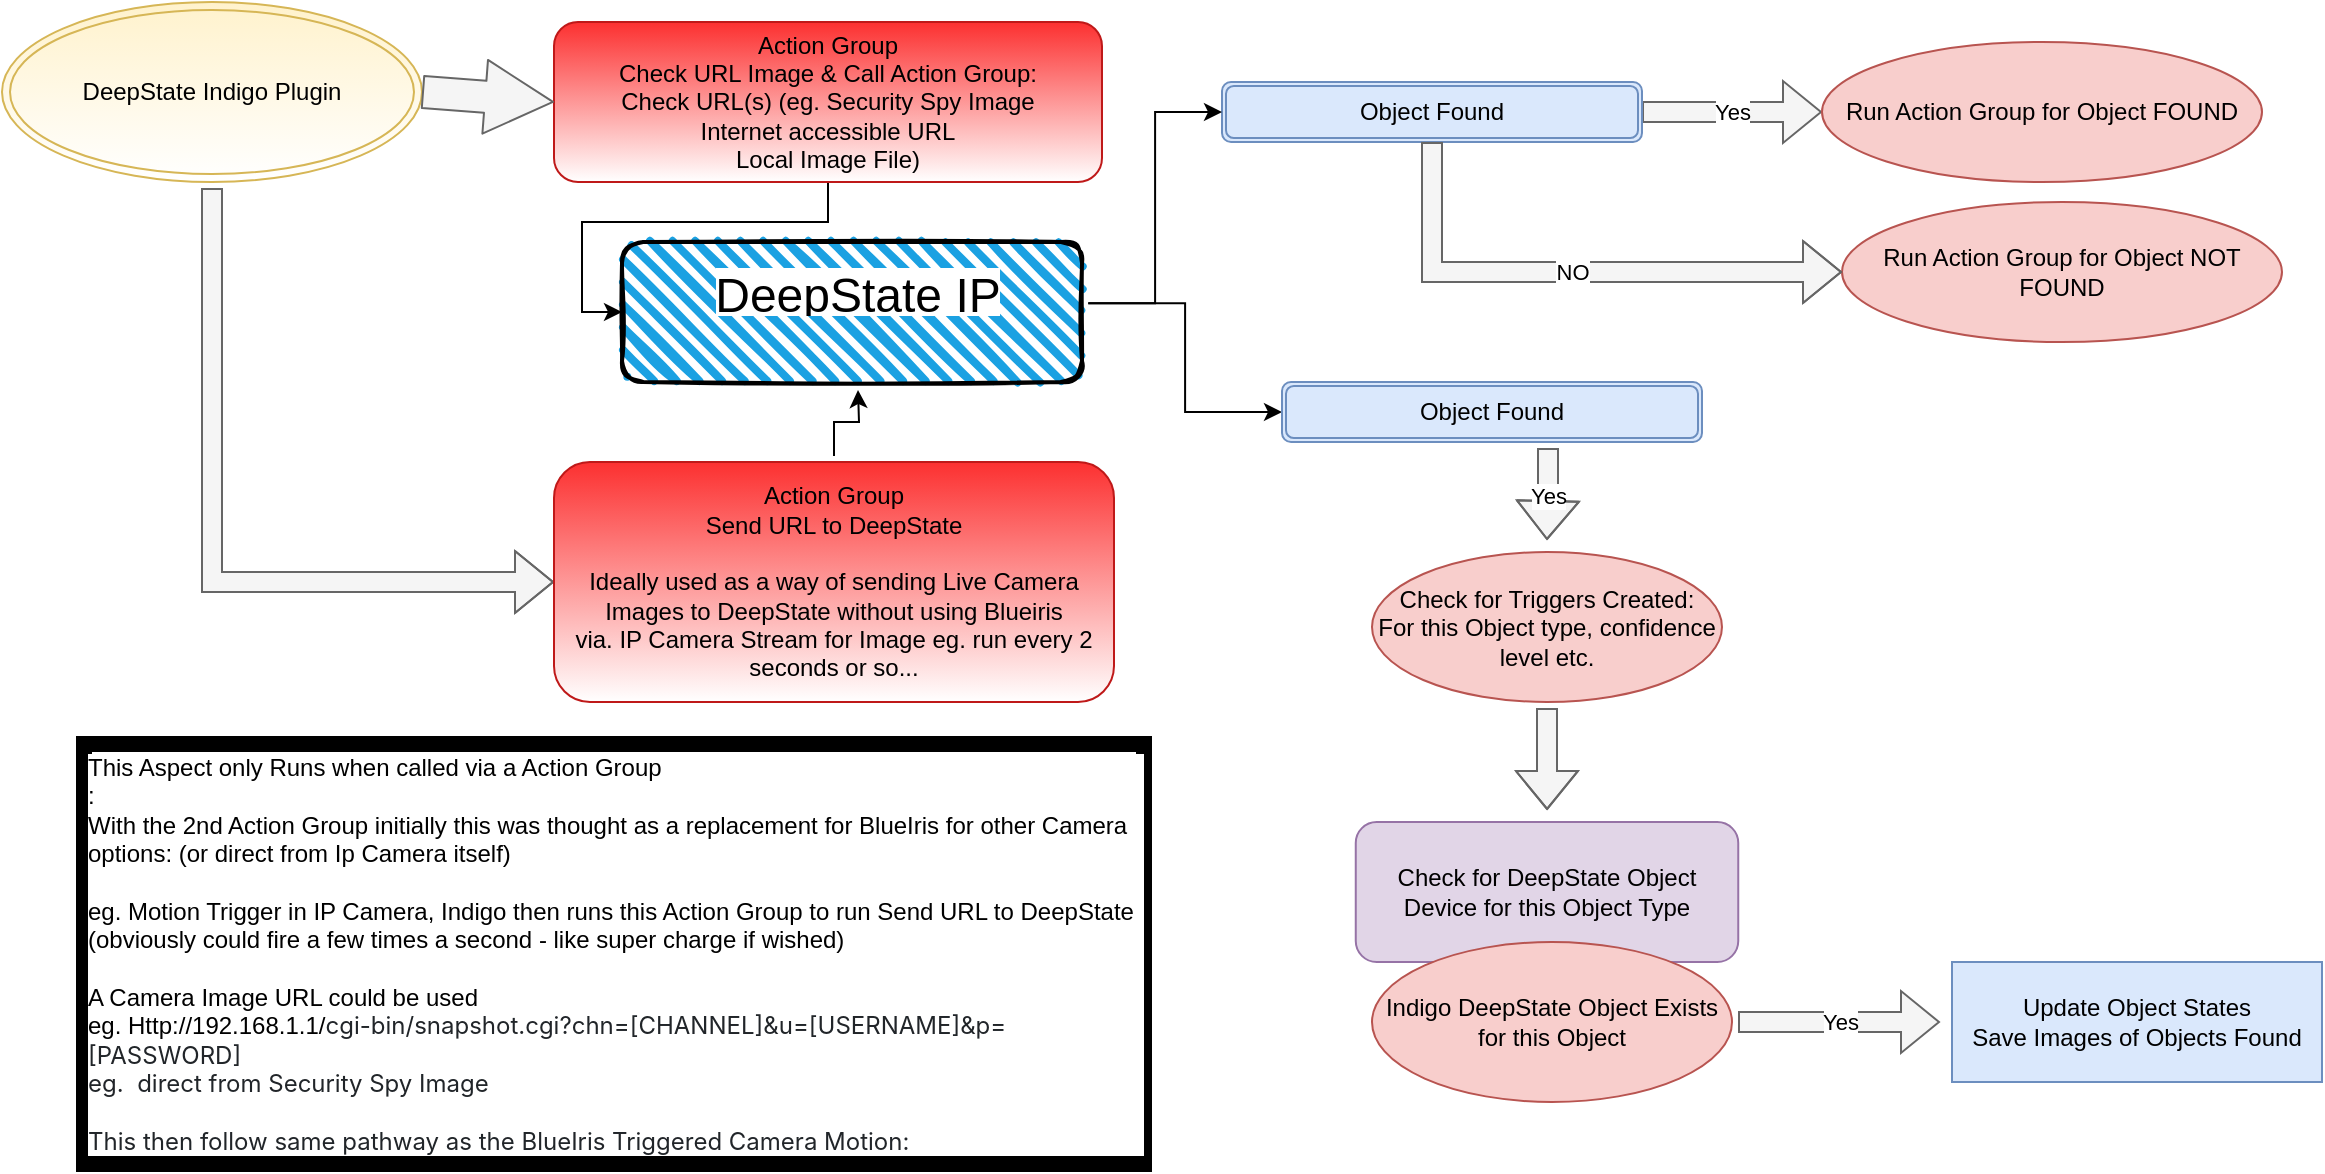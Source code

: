 <mxfile version="13.6.10" type="device"><diagram id="C5RBs43oDa-KdzZeNtuy" name="Page-1"><mxGraphModel dx="2113" dy="997" grid="1" gridSize="10" guides="1" tooltips="1" connect="1" arrows="1" fold="1" page="1" pageScale="1" pageWidth="827" pageHeight="1169" math="0" shadow="0"><root><mxCell id="WIyWlLk6GJQsqaUBKTNV-0"/><mxCell id="WIyWlLk6GJQsqaUBKTNV-1" parent="WIyWlLk6GJQsqaUBKTNV-0"/><mxCell id="cIL9_zLYRott8ndOVLfi-53" value="Yes" style="edgeStyle=orthogonalEdgeStyle;shape=flexArrow;rounded=0;orthogonalLoop=1;jettySize=auto;html=1;fillColor=#f5f5f5;strokeColor=#666666;" parent="WIyWlLk6GJQsqaUBKTNV-1" source="cIL9_zLYRott8ndOVLfi-21" target="cIL9_zLYRott8ndOVLfi-28" edge="1"><mxGeometry relative="1" as="geometry"/></mxCell><mxCell id="cIL9_zLYRott8ndOVLfi-21" value="Object Found" style="shape=ext;double=1;rounded=1;whiteSpace=wrap;html=1;fillColor=#dae8fc;strokeColor=#6c8ebf;" parent="WIyWlLk6GJQsqaUBKTNV-1" vertex="1"><mxGeometry x="150" y="100" width="210" height="30" as="geometry"/></mxCell><mxCell id="cIL9_zLYRott8ndOVLfi-28" value="Run Action Group for Object FOUND" style="ellipse;whiteSpace=wrap;html=1;align=center;newEdgeStyle={&quot;edgeStyle&quot;:&quot;entityRelationEdgeStyle&quot;,&quot;startArrow&quot;:&quot;none&quot;,&quot;endArrow&quot;:&quot;none&quot;,&quot;segment&quot;:10,&quot;curved&quot;:1};treeFolding=1;treeMoving=1;fillColor=#f8cecc;strokeColor=#b85450;" parent="WIyWlLk6GJQsqaUBKTNV-1" vertex="1"><mxGeometry x="450" y="80" width="220" height="70" as="geometry"/></mxCell><mxCell id="cIL9_zLYRott8ndOVLfi-63" value="" style="rounded=1;whiteSpace=wrap;html=1;strokeWidth=2;fillWeight=4;hachureGap=8;hachureAngle=45;fillColor=#1ba1e2;sketch=1;labelBackgroundColor=#ffffff;" parent="WIyWlLk6GJQsqaUBKTNV-1" vertex="1"><mxGeometry x="-150" y="180" width="230" height="70" as="geometry"/></mxCell><mxCell id="0vaVTM_CJKAW1XFNGbeJ-5" style="edgeStyle=orthogonalEdgeStyle;rounded=0;orthogonalLoop=1;jettySize=auto;html=1;exitX=1;exitY=0.75;exitDx=0;exitDy=0;entryX=0;entryY=0.5;entryDx=0;entryDy=0;" edge="1" parent="WIyWlLk6GJQsqaUBKTNV-1" source="cIL9_zLYRott8ndOVLfi-64" target="cIL9_zLYRott8ndOVLfi-21"><mxGeometry relative="1" as="geometry"/></mxCell><mxCell id="0vaVTM_CJKAW1XFNGbeJ-20" style="edgeStyle=orthogonalEdgeStyle;rounded=0;sketch=0;orthogonalLoop=1;jettySize=auto;html=1;exitX=1;exitY=0.75;exitDx=0;exitDy=0;entryX=0;entryY=0.5;entryDx=0;entryDy=0;shadow=0;sourcePerimeterSpacing=3;targetPerimeterSpacing=6;" edge="1" parent="WIyWlLk6GJQsqaUBKTNV-1" source="cIL9_zLYRott8ndOVLfi-64" target="0vaVTM_CJKAW1XFNGbeJ-19"><mxGeometry relative="1" as="geometry"/></mxCell><UserObject label="&lt;span style=&quot;font-size: 24px&quot;&gt;DeepState IP&lt;/span&gt;" placeholders="1" name="Variable" id="cIL9_zLYRott8ndOVLfi-64"><mxCell style="text;html=1;align=center;verticalAlign=middle;whiteSpace=wrap;overflow=hidden;labelBackgroundColor=#ffffff;" parent="WIyWlLk6GJQsqaUBKTNV-1" vertex="1"><mxGeometry x="-146.88" y="190" width="230.01" height="27.5" as="geometry"/></mxCell></UserObject><mxCell id="cIL9_zLYRott8ndOVLfi-72" value="This Aspect only Runs when called via a Action Group&lt;br&gt;:&lt;br&gt;With the 2nd Action Group initially this was thought as a replacement for BlueIris for other Camera options: (or direct from Ip Camera itself)&lt;br&gt;&lt;br&gt;eg. Motion Trigger in IP Camera, Indigo then runs this Action Group to run Send URL to DeepState&lt;br&gt;(obviously could fire a few times a second - like super charge if wished)&lt;br&gt;&lt;br&gt;A Camera Image URL could be used&lt;br&gt;&lt;font style=&quot;font-size: 12px&quot;&gt;eg. Http://192.168.1.1/&lt;font color=&quot;#212529&quot; face=&quot;-apple-system, BlinkMacSystemFont, Segoe UI, Roboto, Helvetica Neue, Arial, Noto Sans, sans-serif, Apple Color Emoji, Segoe UI Emoji, Segoe UI Symbol, Noto Color Emoji&quot;&gt;cgi-bin/snapshot.cgi?chn=[CHANNEL]&amp;amp;u=[USERNAME]&amp;amp;p=[PASSWORD]&lt;br&gt;eg.&amp;nbsp; direct from Security Spy Image&amp;nbsp;&lt;br&gt;&lt;br&gt;This then follow same pathway as the BlueIris Triggered Camera Motion:&lt;br&gt;&lt;/font&gt;&lt;/font&gt;" style="rounded=0;whiteSpace=wrap;html=1;labelBackgroundColor=#ffffff;strokeWidth=8;align=left;" parent="WIyWlLk6GJQsqaUBKTNV-1" vertex="1"><mxGeometry x="-419" y="431" width="530" height="210" as="geometry"/></mxCell><mxCell id="0vaVTM_CJKAW1XFNGbeJ-17" style="edgeStyle=orthogonalEdgeStyle;rounded=0;orthogonalLoop=1;jettySize=auto;html=1;entryX=0;entryY=0.5;entryDx=0;entryDy=0;targetPerimeterSpacing=6;sourcePerimeterSpacing=3;sketch=0;shadow=0;shape=flexArrow;fillColor=#f5f5f5;strokeColor=#666666;" edge="1" parent="WIyWlLk6GJQsqaUBKTNV-1" source="0vaVTM_CJKAW1XFNGbeJ-1" target="0vaVTM_CJKAW1XFNGbeJ-16"><mxGeometry relative="1" as="geometry"><Array as="points"><mxPoint x="-355" y="350"/></Array></mxGeometry></mxCell><mxCell id="0vaVTM_CJKAW1XFNGbeJ-1" value="DeepState Indigo Plugin" style="ellipse;shape=doubleEllipse;whiteSpace=wrap;html=1;fillColor=#fff2cc;strokeColor=#d6b656;gradientColor=#ffffff;" vertex="1" parent="WIyWlLk6GJQsqaUBKTNV-1"><mxGeometry x="-460" y="60" width="210" height="90" as="geometry"/></mxCell><mxCell id="0vaVTM_CJKAW1XFNGbeJ-3" style="edgeStyle=orthogonalEdgeStyle;rounded=0;orthogonalLoop=1;jettySize=auto;html=1;exitX=0.5;exitY=1;exitDx=0;exitDy=0;entryX=0;entryY=0.5;entryDx=0;entryDy=0;" edge="1" parent="WIyWlLk6GJQsqaUBKTNV-1" source="0vaVTM_CJKAW1XFNGbeJ-2" target="cIL9_zLYRott8ndOVLfi-63"><mxGeometry relative="1" as="geometry"/></mxCell><mxCell id="0vaVTM_CJKAW1XFNGbeJ-2" value="Action Group&lt;br&gt;Check URL Image &amp;amp; Call Action Group:&lt;br&gt;Check URL(s) (eg. Security Spy Image&lt;br&gt;Internet accessible URL&lt;br&gt;Local Image File)" style="rounded=1;whiteSpace=wrap;html=1;strokeColor=#BF1919;fillColor=#FC3030;gradientColor=#ffffff;" vertex="1" parent="WIyWlLk6GJQsqaUBKTNV-1"><mxGeometry x="-184" y="70" width="274" height="80" as="geometry"/></mxCell><mxCell id="0vaVTM_CJKAW1XFNGbeJ-7" value="Run Action Group for Object NOT FOUND" style="ellipse;whiteSpace=wrap;html=1;align=center;newEdgeStyle={&quot;edgeStyle&quot;:&quot;entityRelationEdgeStyle&quot;,&quot;startArrow&quot;:&quot;none&quot;,&quot;endArrow&quot;:&quot;none&quot;,&quot;segment&quot;:10,&quot;curved&quot;:1};treeFolding=1;treeMoving=1;fillColor=#f8cecc;strokeColor=#b85450;" vertex="1" parent="WIyWlLk6GJQsqaUBKTNV-1"><mxGeometry x="460" y="160" width="220" height="70" as="geometry"/></mxCell><mxCell id="0vaVTM_CJKAW1XFNGbeJ-12" value="NO" style="edgeStyle=orthogonalEdgeStyle;shape=flexArrow;rounded=0;orthogonalLoop=1;jettySize=auto;html=1;fillColor=#f5f5f5;strokeColor=#666666;exitX=0.5;exitY=1;exitDx=0;exitDy=0;entryX=0;entryY=0.5;entryDx=0;entryDy=0;" edge="1" parent="WIyWlLk6GJQsqaUBKTNV-1" source="cIL9_zLYRott8ndOVLfi-21" target="0vaVTM_CJKAW1XFNGbeJ-7"><mxGeometry relative="1" as="geometry"><mxPoint x="320" y="190" as="sourcePoint"/><mxPoint x="410" y="190" as="targetPoint"/></mxGeometry></mxCell><mxCell id="0vaVTM_CJKAW1XFNGbeJ-13" value="" style="shape=flexArrow;endArrow=classic;html=1;width=16;endSize=11;exitX=1;exitY=0.5;exitDx=0;exitDy=0;entryX=0;entryY=0.5;entryDx=0;entryDy=0;fillColor=#f5f5f5;strokeColor=#666666;" edge="1" parent="WIyWlLk6GJQsqaUBKTNV-1" source="0vaVTM_CJKAW1XFNGbeJ-1" target="0vaVTM_CJKAW1XFNGbeJ-2"><mxGeometry width="50" height="50" relative="1" as="geometry"><mxPoint x="-260" y="100" as="sourcePoint"/><mxPoint x="-210" y="50" as="targetPoint"/><Array as="points"/></mxGeometry></mxCell><mxCell id="0vaVTM_CJKAW1XFNGbeJ-18" value="" style="edgeStyle=orthogonalEdgeStyle;rounded=0;sketch=0;orthogonalLoop=1;jettySize=auto;html=1;shadow=0;sourcePerimeterSpacing=3;targetPerimeterSpacing=6;" edge="1" parent="WIyWlLk6GJQsqaUBKTNV-1" source="0vaVTM_CJKAW1XFNGbeJ-16"><mxGeometry relative="1" as="geometry"><mxPoint x="-32" y="254" as="targetPoint"/></mxGeometry></mxCell><mxCell id="0vaVTM_CJKAW1XFNGbeJ-16" value="Action Group&lt;br&gt;Send URL to DeepState&lt;br&gt;&lt;br&gt;Ideally used as a way of sending Live Camera Images to DeepState without using Blueiris&lt;br&gt;via. IP Camera Stream for Image eg. run every 2 seconds or so..." style="rounded=1;whiteSpace=wrap;html=1;strokeColor=#BF1919;fillColor=#FC3030;gradientColor=#ffffff;" vertex="1" parent="WIyWlLk6GJQsqaUBKTNV-1"><mxGeometry x="-184" y="290" width="280" height="120" as="geometry"/></mxCell><mxCell id="0vaVTM_CJKAW1XFNGbeJ-25" value="Yes" style="edgeStyle=orthogonalEdgeStyle;rounded=0;sketch=0;orthogonalLoop=1;jettySize=auto;html=1;shadow=0;sourcePerimeterSpacing=3;targetPerimeterSpacing=6;shape=flexArrow;fillColor=#f5f5f5;strokeColor=#666666;" edge="1" parent="WIyWlLk6GJQsqaUBKTNV-1" source="0vaVTM_CJKAW1XFNGbeJ-19" target="0vaVTM_CJKAW1XFNGbeJ-24"><mxGeometry relative="1" as="geometry"><Array as="points"><mxPoint x="313" y="308"/></Array></mxGeometry></mxCell><mxCell id="0vaVTM_CJKAW1XFNGbeJ-19" value="Object Found" style="shape=ext;double=1;rounded=1;whiteSpace=wrap;html=1;fillColor=#dae8fc;strokeColor=#6c8ebf;" vertex="1" parent="WIyWlLk6GJQsqaUBKTNV-1"><mxGeometry x="180" y="250" width="210" height="30" as="geometry"/></mxCell><mxCell id="0vaVTM_CJKAW1XFNGbeJ-27" value="" style="edgeStyle=orthogonalEdgeStyle;shape=flexArrow;rounded=0;sketch=0;orthogonalLoop=1;jettySize=auto;html=1;shadow=0;sourcePerimeterSpacing=3;targetPerimeterSpacing=6;fillColor=#f5f5f5;strokeColor=#666666;" edge="1" parent="WIyWlLk6GJQsqaUBKTNV-1" source="0vaVTM_CJKAW1XFNGbeJ-24" target="0vaVTM_CJKAW1XFNGbeJ-26"><mxGeometry relative="1" as="geometry"/></mxCell><mxCell id="0vaVTM_CJKAW1XFNGbeJ-24" value="Check for Triggers Created:&lt;br&gt;For this Object type, confidence level etc." style="ellipse;whiteSpace=wrap;html=1;rounded=1;strokeColor=#b85450;fillColor=#f8cecc;" vertex="1" parent="WIyWlLk6GJQsqaUBKTNV-1"><mxGeometry x="225" y="335" width="175" height="75" as="geometry"/></mxCell><mxCell id="0vaVTM_CJKAW1XFNGbeJ-26" value="Check for DeepState Object Device for this Object Type" style="whiteSpace=wrap;html=1;rounded=1;strokeColor=#9673a6;fillColor=#e1d5e7;" vertex="1" parent="WIyWlLk6GJQsqaUBKTNV-1"><mxGeometry x="216.88" y="470" width="191.25" height="70" as="geometry"/></mxCell><mxCell id="0vaVTM_CJKAW1XFNGbeJ-31" value="Yes" style="edgeStyle=orthogonalEdgeStyle;shape=flexArrow;rounded=0;sketch=0;orthogonalLoop=1;jettySize=auto;html=1;shadow=0;sourcePerimeterSpacing=3;targetPerimeterSpacing=6;fillColor=#f5f5f5;strokeColor=#666666;" edge="1" parent="WIyWlLk6GJQsqaUBKTNV-1" source="0vaVTM_CJKAW1XFNGbeJ-29" target="0vaVTM_CJKAW1XFNGbeJ-30"><mxGeometry relative="1" as="geometry"/></mxCell><mxCell id="0vaVTM_CJKAW1XFNGbeJ-29" value="Indigo DeepState Object Exists for this Object" style="ellipse;whiteSpace=wrap;html=1;fillColor=#f8cecc;strokeColor=#b85450;" vertex="1" parent="WIyWlLk6GJQsqaUBKTNV-1"><mxGeometry x="225" y="530" width="180" height="80" as="geometry"/></mxCell><mxCell id="0vaVTM_CJKAW1XFNGbeJ-30" value="Update Object States&lt;br&gt;Save Images of Objects Found" style="whiteSpace=wrap;html=1;strokeColor=#6c8ebf;fillColor=#dae8fc;" vertex="1" parent="WIyWlLk6GJQsqaUBKTNV-1"><mxGeometry x="515" y="540" width="185" height="60" as="geometry"/></mxCell></root></mxGraphModel></diagram></mxfile>